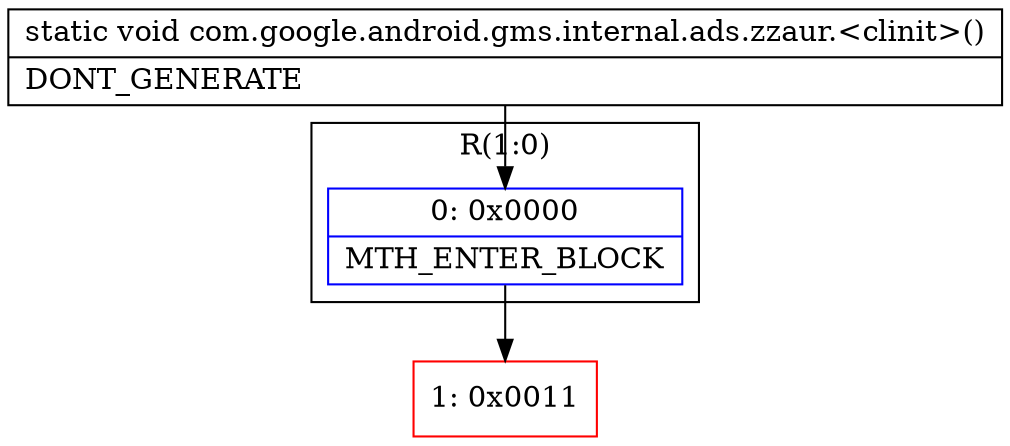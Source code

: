 digraph "CFG forcom.google.android.gms.internal.ads.zzaur.\<clinit\>()V" {
subgraph cluster_Region_2144595402 {
label = "R(1:0)";
node [shape=record,color=blue];
Node_0 [shape=record,label="{0\:\ 0x0000|MTH_ENTER_BLOCK\l}"];
}
Node_1 [shape=record,color=red,label="{1\:\ 0x0011}"];
MethodNode[shape=record,label="{static void com.google.android.gms.internal.ads.zzaur.\<clinit\>()  | DONT_GENERATE\l}"];
MethodNode -> Node_0;
Node_0 -> Node_1;
}

